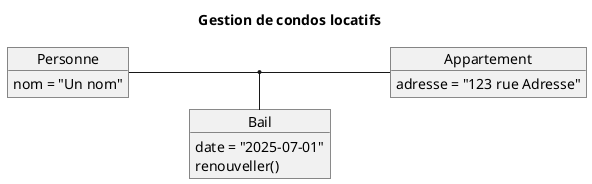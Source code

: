 @startuml
title Gestion de condos locatifs 
left to right direction

object Personne {
  nom = "Un nom"
}

object Appartement {
  adresse = "123 rue Adresse"
}

object Bail {
  date = "2025-07-01"
  renouveller()
}

(Personne, Appartement) -- Bail

@enduml

